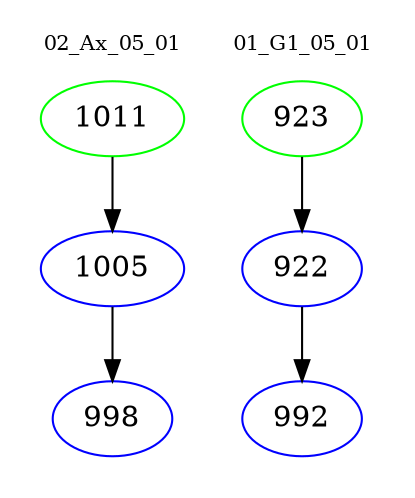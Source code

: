 digraph{
subgraph cluster_0 {
color = white
label = "02_Ax_05_01";
fontsize=10;
T0_1011 [label="1011", color="green"]
T0_1011 -> T0_1005 [color="black"]
T0_1005 [label="1005", color="blue"]
T0_1005 -> T0_998 [color="black"]
T0_998 [label="998", color="blue"]
}
subgraph cluster_1 {
color = white
label = "01_G1_05_01";
fontsize=10;
T1_923 [label="923", color="green"]
T1_923 -> T1_922 [color="black"]
T1_922 [label="922", color="blue"]
T1_922 -> T1_992 [color="black"]
T1_992 [label="992", color="blue"]
}
}
